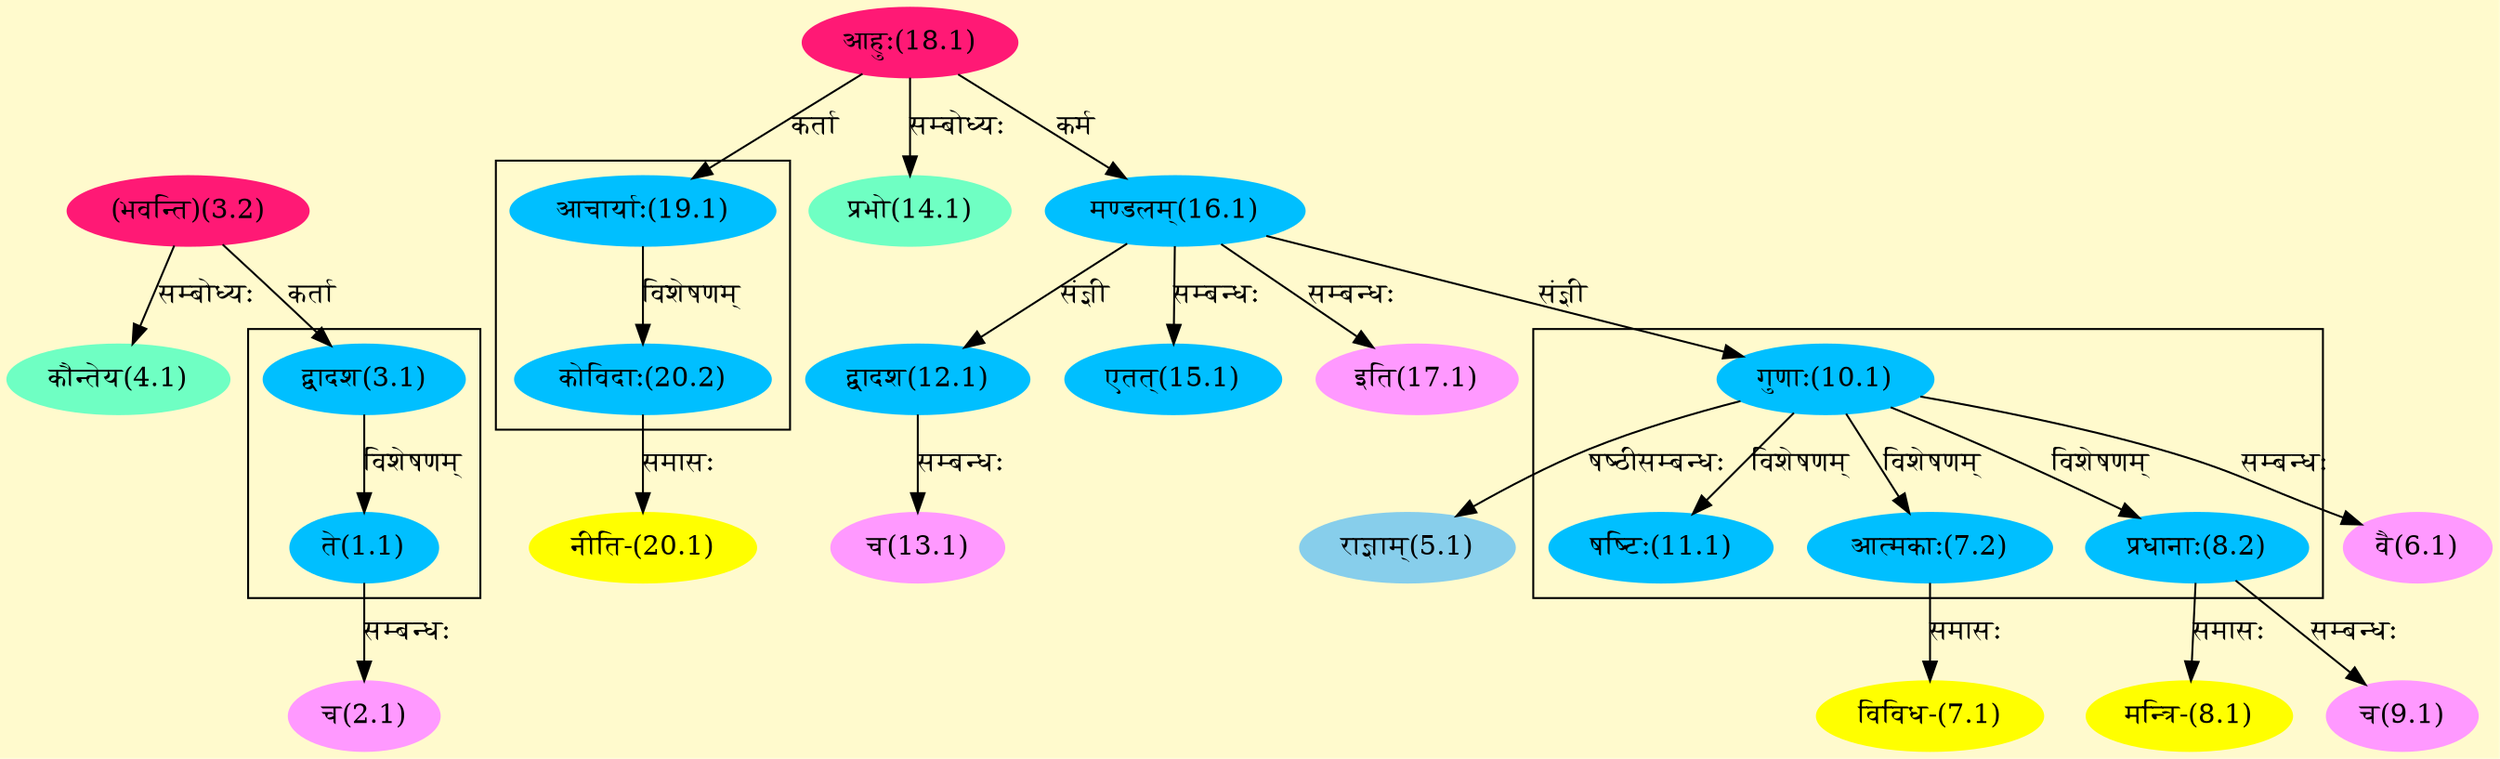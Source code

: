 digraph G{
rankdir=BT;
 compound=true;
 bgcolor="lemonchiffon1";

subgraph cluster_1{
Node1_1 [style=filled, color="#00BFFF" label = "ते(1.1)"]
Node3_1 [style=filled, color="#00BFFF" label = "द्वादश(3.1)"]

}

subgraph cluster_2{
Node7_2 [style=filled, color="#00BFFF" label = "आत्मकाः(7.2)"]
Node10_1 [style=filled, color="#00BFFF" label = "गुणाः(10.1)"]
Node8_2 [style=filled, color="#00BFFF" label = "प्रधानाः(8.2)"]
Node11_1 [style=filled, color="#00BFFF" label = "षष्टिः(11.1)"]

}

subgraph cluster_3{
Node20_2 [style=filled, color="#00BFFF" label = "कोविदाः(20.2)"]
Node19_1 [style=filled, color="#00BFFF" label = "आचार्याः(19.1)"]

}
Node2_1 [style=filled, color="#FF99FF" label = "च(2.1)"]
Node1_1 [style=filled, color="#00BFFF" label = "ते(1.1)"]
Node3_1 [style=filled, color="#00BFFF" label = "द्वादश(3.1)"]
Node3_2 [style=filled, color="#FF1975" label = "(भवन्ति)(3.2)"]
Node [style=filled, color="" label = "()"]
Node4_1 [style=filled, color="#6FFFC3" label = "कौन्तेय(4.1)"]
Node5_1 [style=filled, color="#87CEEB" label = "राज्ञाम्(5.1)"]
Node10_1 [style=filled, color="#00BFFF" label = "गुणाः(10.1)"]
Node6_1 [style=filled, color="#FF99FF" label = "वै(6.1)"]
Node7_1 [style=filled, color="#FFFF00" label = "विविध-(7.1)"]
Node7_2 [style=filled, color="#00BFFF" label = "आत्मकाः(7.2)"]
Node8_1 [style=filled, color="#FFFF00" label = "मन्त्रि-(8.1)"]
Node8_2 [style=filled, color="#00BFFF" label = "प्रधानाः(8.2)"]
Node9_1 [style=filled, color="#FF99FF" label = "च(9.1)"]
Node16_1 [style=filled, color="#00BFFF" label = "मण्डलम्(16.1)"]
Node12_1 [style=filled, color="#00BFFF" label = "द्वादश(12.1)"]
Node13_1 [style=filled, color="#FF99FF" label = "च(13.1)"]
Node14_1 [style=filled, color="#6FFFC3" label = "प्रभो(14.1)"]
Node18_1 [style=filled, color="#FF1975" label = "आहुः(18.1)"]
Node15_1 [style=filled, color="#00BFFF" label = "एतत्(15.1)"]
Node17_1 [style=filled, color="#FF99FF" label = "इति(17.1)"]
Node19_1 [style=filled, color="#00BFFF" label = "आचार्याः(19.1)"]
Node20_1 [style=filled, color="#FFFF00" label = "नीति-(20.1)"]
Node20_2 [style=filled, color="#00BFFF" label = "कोविदाः(20.2)"]
/* Start of Relations section */

Node1_1 -> Node3_1 [  label="विशेषणम्"  dir="back" ]
Node2_1 -> Node1_1 [  label="सम्बन्धः"  dir="back" ]
Node3_1 -> Node3_2 [  label="कर्ता"  dir="back" ]
Node4_1 -> Node3_2 [  label="सम्बोध्यः"  dir="back" ]
Node5_1 -> Node10_1 [  label="षष्ठीसम्बन्धः"  dir="back" ]
Node6_1 -> Node10_1 [  label="सम्बन्धः"  dir="back" ]
Node7_1 -> Node7_2 [  label="समासः"  dir="back" ]
Node7_2 -> Node10_1 [  label="विशेषणम्"  dir="back" ]
Node8_1 -> Node8_2 [  label="समासः"  dir="back" ]
Node8_2 -> Node10_1 [  label="विशेषणम्"  dir="back" ]
Node9_1 -> Node8_2 [  label="सम्बन्धः"  dir="back" ]
Node10_1 -> Node16_1 [  label="संज्ञी"  dir="back" ]
Node11_1 -> Node10_1 [  label="विशेषणम्"  dir="back" ]
Node12_1 -> Node16_1 [  label="संज्ञी"  dir="back" ]
Node13_1 -> Node12_1 [  label="सम्बन्धः"  dir="back" ]
Node14_1 -> Node18_1 [  label="सम्बोध्यः"  dir="back" ]
Node15_1 -> Node16_1 [  label="सम्बन्धः"  dir="back" ]
Node16_1 -> Node18_1 [  label="कर्म"  dir="back" ]
Node17_1 -> Node16_1 [  label="सम्बन्धः"  dir="back" ]
Node19_1 -> Node18_1 [  label="कर्ता"  dir="back" ]
Node20_1 -> Node20_2 [  label="समासः"  dir="back" ]
Node20_2 -> Node19_1 [  label="विशेषणम्"  dir="back" ]
}
